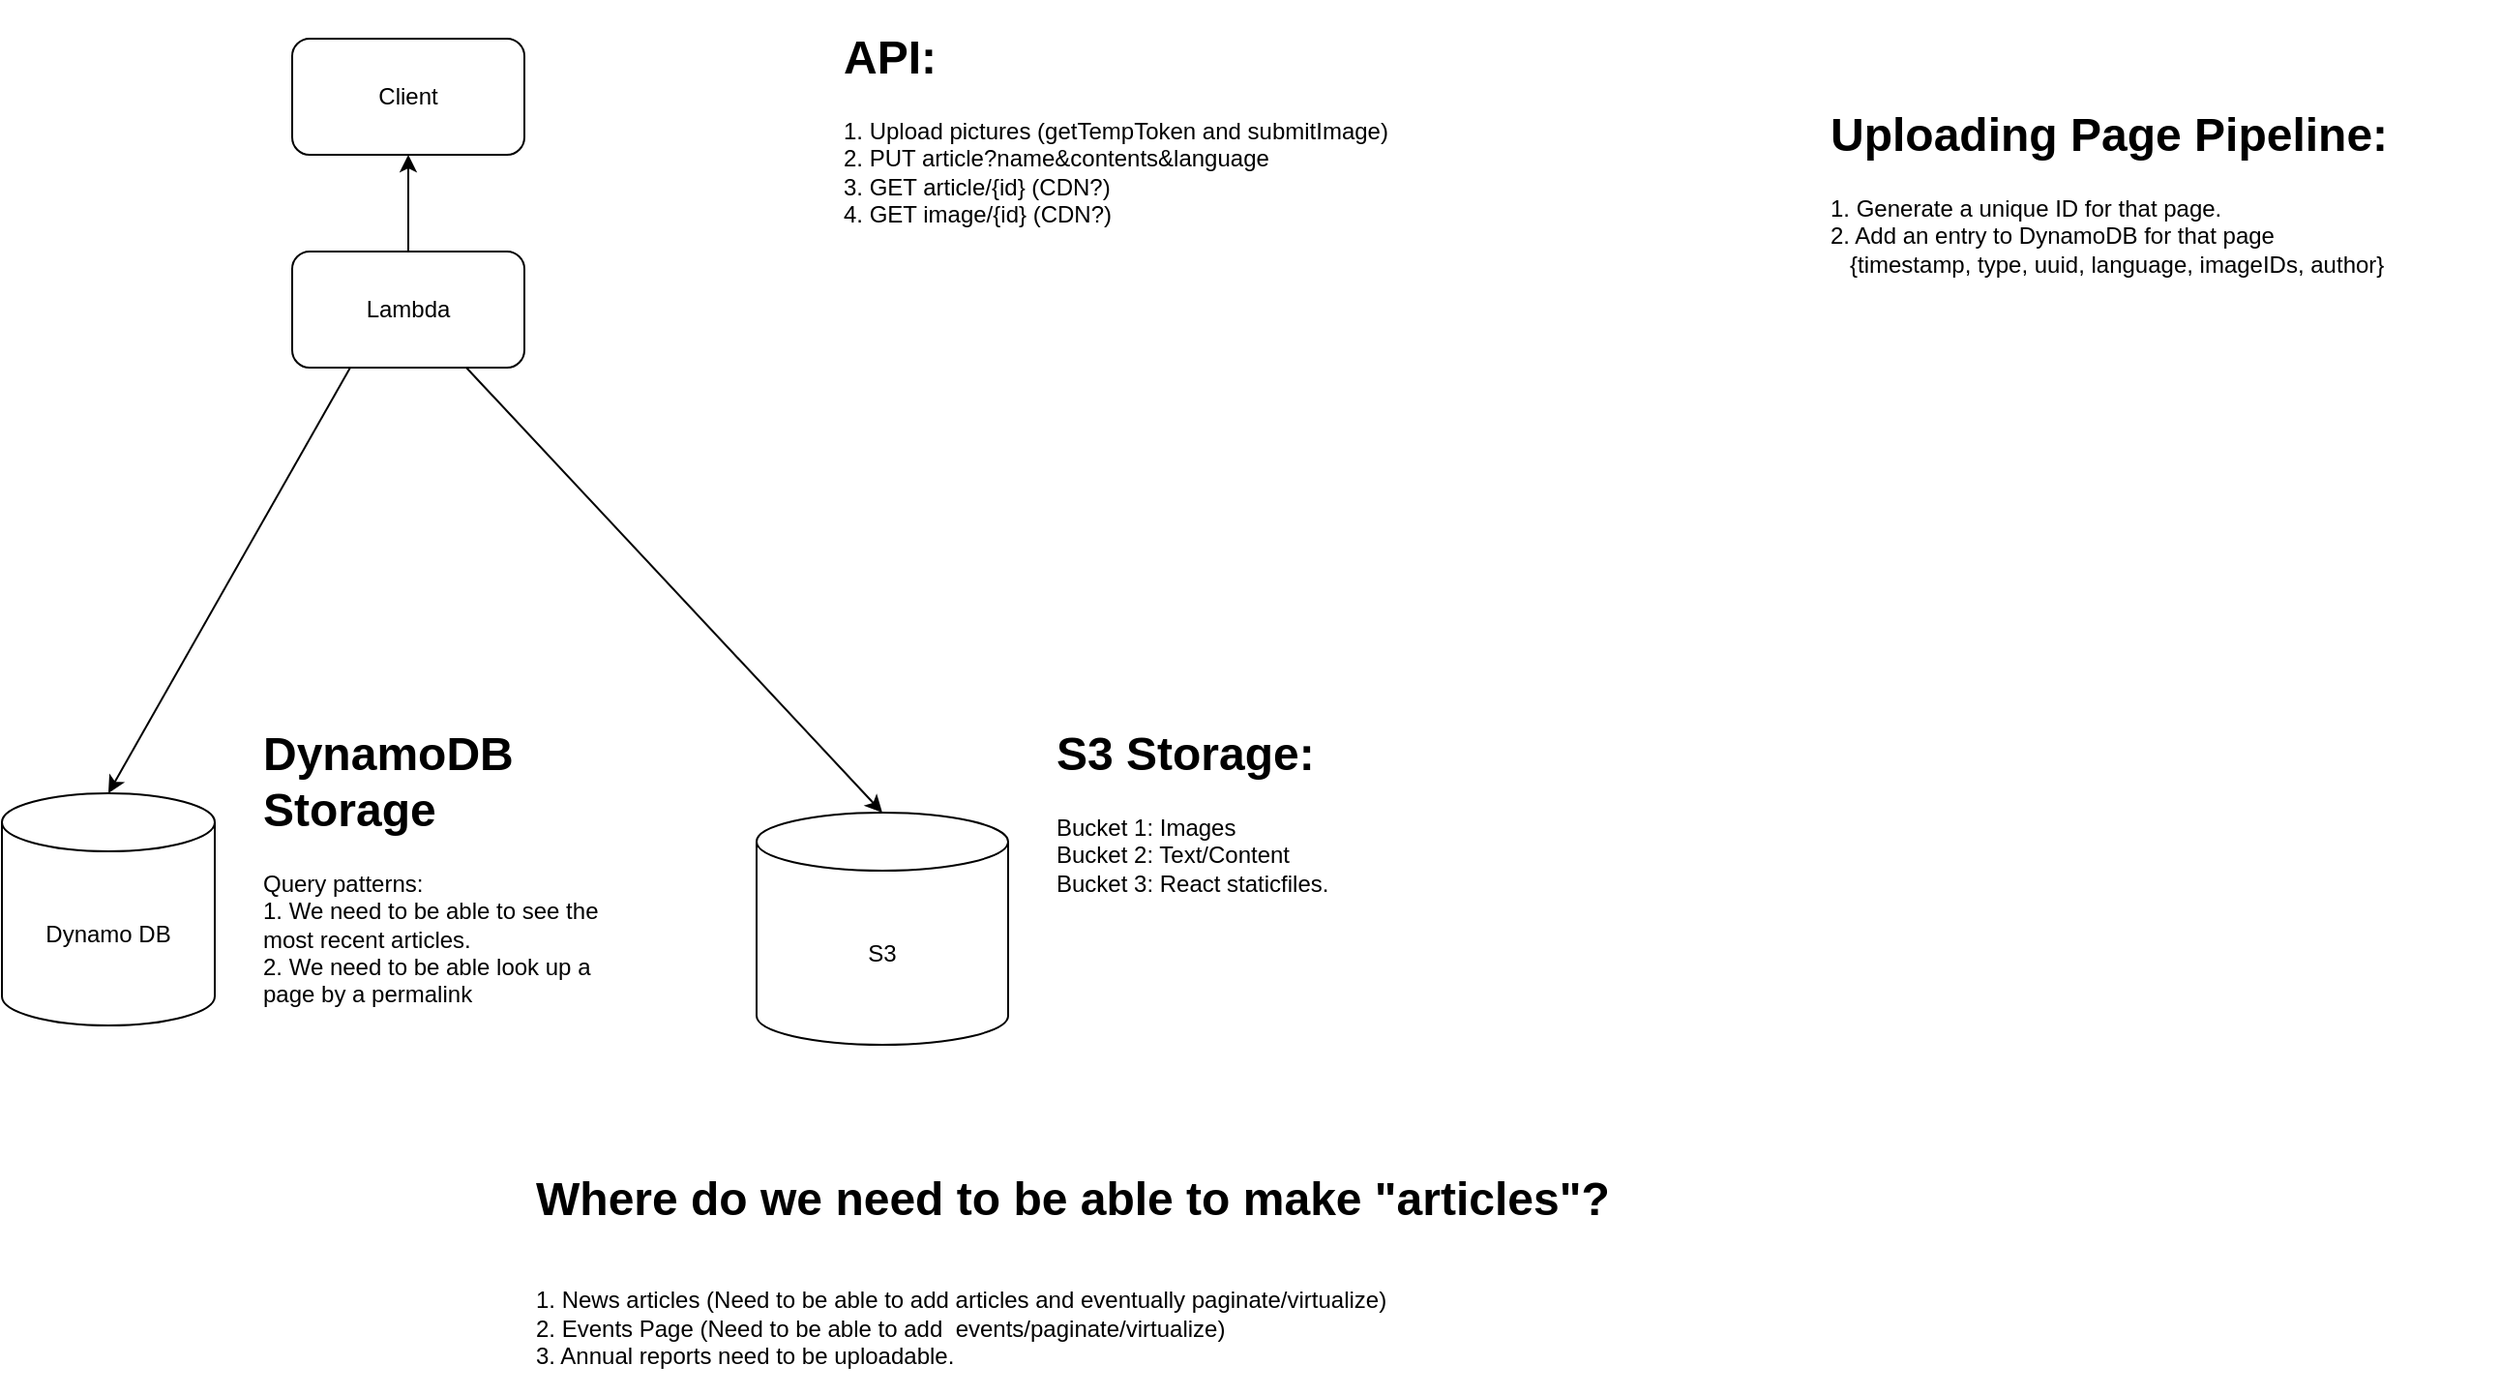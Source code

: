 <mxfile>
    <diagram id="wVsHaVX-7PHN6zivDN5-" name="Page-1">
        <mxGraphModel dx="1582" dy="826" grid="1" gridSize="10" guides="1" tooltips="1" connect="1" arrows="1" fold="1" page="1" pageScale="1" pageWidth="850" pageHeight="1100" math="0" shadow="0">
            <root>
                <mxCell id="0"/>
                <mxCell id="1" parent="0"/>
                <mxCell id="2" value="Client" style="rounded=1;whiteSpace=wrap;html=1;" vertex="1" parent="1">
                    <mxGeometry x="220" y="80" width="120" height="60" as="geometry"/>
                </mxCell>
                <mxCell id="3" value="S3" style="shape=cylinder3;whiteSpace=wrap;html=1;boundedLbl=1;backgroundOutline=1;size=15;" vertex="1" parent="1">
                    <mxGeometry x="460" y="480" width="130" height="120" as="geometry"/>
                </mxCell>
                <mxCell id="4" value="Dynamo DB" style="shape=cylinder3;whiteSpace=wrap;html=1;boundedLbl=1;backgroundOutline=1;size=15;" vertex="1" parent="1">
                    <mxGeometry x="70" y="470" width="110" height="120" as="geometry"/>
                </mxCell>
                <mxCell id="13" style="edgeStyle=none;html=1;exitX=0.5;exitY=0;exitDx=0;exitDy=0;entryX=0.5;entryY=1;entryDx=0;entryDy=0;" edge="1" parent="1" source="5" target="2">
                    <mxGeometry relative="1" as="geometry"/>
                </mxCell>
                <mxCell id="14" style="edgeStyle=none;html=1;exitX=0.25;exitY=1;exitDx=0;exitDy=0;entryX=0.5;entryY=0;entryDx=0;entryDy=0;entryPerimeter=0;" edge="1" parent="1" source="5" target="4">
                    <mxGeometry relative="1" as="geometry"/>
                </mxCell>
                <mxCell id="15" style="edgeStyle=none;html=1;exitX=0.75;exitY=1;exitDx=0;exitDy=0;entryX=0.5;entryY=0;entryDx=0;entryDy=0;entryPerimeter=0;" edge="1" parent="1" source="5" target="3">
                    <mxGeometry relative="1" as="geometry"/>
                </mxCell>
                <mxCell id="5" value="Lambda" style="rounded=1;whiteSpace=wrap;html=1;" vertex="1" parent="1">
                    <mxGeometry x="220" y="190" width="120" height="60" as="geometry"/>
                </mxCell>
                <mxCell id="7" value="&lt;h1&gt;API:&lt;/h1&gt;&lt;div&gt;1. Upload pictures (getTempToken and submitImage)&lt;/div&gt;&lt;div&gt;2. PUT article?name&amp;amp;contents&amp;amp;language&lt;/div&gt;&lt;div&gt;3. GET article/{id} (CDN?)&lt;/div&gt;&lt;div&gt;4. GET image/{id} (CDN?)&lt;/div&gt;" style="text;html=1;strokeColor=none;fillColor=none;spacing=5;spacingTop=-20;whiteSpace=wrap;overflow=hidden;rounded=0;" vertex="1" parent="1">
                    <mxGeometry x="500" y="70" width="350" height="160" as="geometry"/>
                </mxCell>
                <mxCell id="8" value="&lt;h1&gt;S3 Storage:&lt;/h1&gt;&lt;div&gt;Bucket 1: Images&lt;/div&gt;&lt;div&gt;Bucket 2: Text/Content&lt;/div&gt;&lt;div&gt;Bucket 3: React staticfiles.&lt;/div&gt;" style="text;html=1;strokeColor=none;fillColor=none;spacing=5;spacingTop=-20;whiteSpace=wrap;overflow=hidden;rounded=0;" vertex="1" parent="1">
                    <mxGeometry x="610" y="430" width="190" height="120" as="geometry"/>
                </mxCell>
                <mxCell id="9" value="&lt;h1&gt;DynamoDB Storage&lt;/h1&gt;&lt;div&gt;Query patterns:&lt;/div&gt;&lt;div&gt;1. We need to be able to see the most recent articles.&lt;/div&gt;&lt;div&gt;2. We need to be able look up a page by a permalink&lt;/div&gt;" style="text;html=1;strokeColor=none;fillColor=none;spacing=5;spacingTop=-20;whiteSpace=wrap;overflow=hidden;rounded=0;" vertex="1" parent="1">
                    <mxGeometry x="200" y="430" width="190" height="220" as="geometry"/>
                </mxCell>
                <mxCell id="10" value="&lt;h1&gt;Where do we need to be able to make &quot;articles&quot;?&lt;/h1&gt;&lt;div&gt;&lt;br&gt;&lt;/div&gt;&lt;div&gt;1. News articles (Need to be able to add articles and eventually paginate/virtualize)&lt;/div&gt;&lt;div&gt;2. Events Page (Need to be able to add&amp;nbsp; events/paginate/virtualize)&lt;/div&gt;&lt;div&gt;3. Annual reports need to be uploadable.&lt;/div&gt;&lt;div&gt;&lt;br&gt;&lt;/div&gt;&lt;div&gt;Separately, need to be able to inline-edit the other pages.&lt;/div&gt;" style="text;html=1;strokeColor=none;fillColor=none;spacing=5;spacingTop=-20;whiteSpace=wrap;overflow=hidden;rounded=0;" vertex="1" parent="1">
                    <mxGeometry x="341" y="660" width="580" height="120" as="geometry"/>
                </mxCell>
                <mxCell id="12" value="&lt;h1&gt;Uploading Page Pipeline:&lt;/h1&gt;&lt;div&gt;1. Generate a unique ID for that page.&lt;/div&gt;&lt;div&gt;2. Add an entry to DynamoDB for that page&lt;/div&gt;&lt;div&gt;&amp;nbsp; &amp;nbsp;{timestamp, type, uuid, language, imageIDs, author}&lt;/div&gt;" style="text;html=1;strokeColor=none;fillColor=none;spacing=5;spacingTop=-20;whiteSpace=wrap;overflow=hidden;rounded=0;" vertex="1" parent="1">
                    <mxGeometry x="1010" y="110" width="350" height="160" as="geometry"/>
                </mxCell>
            </root>
        </mxGraphModel>
    </diagram>
</mxfile>